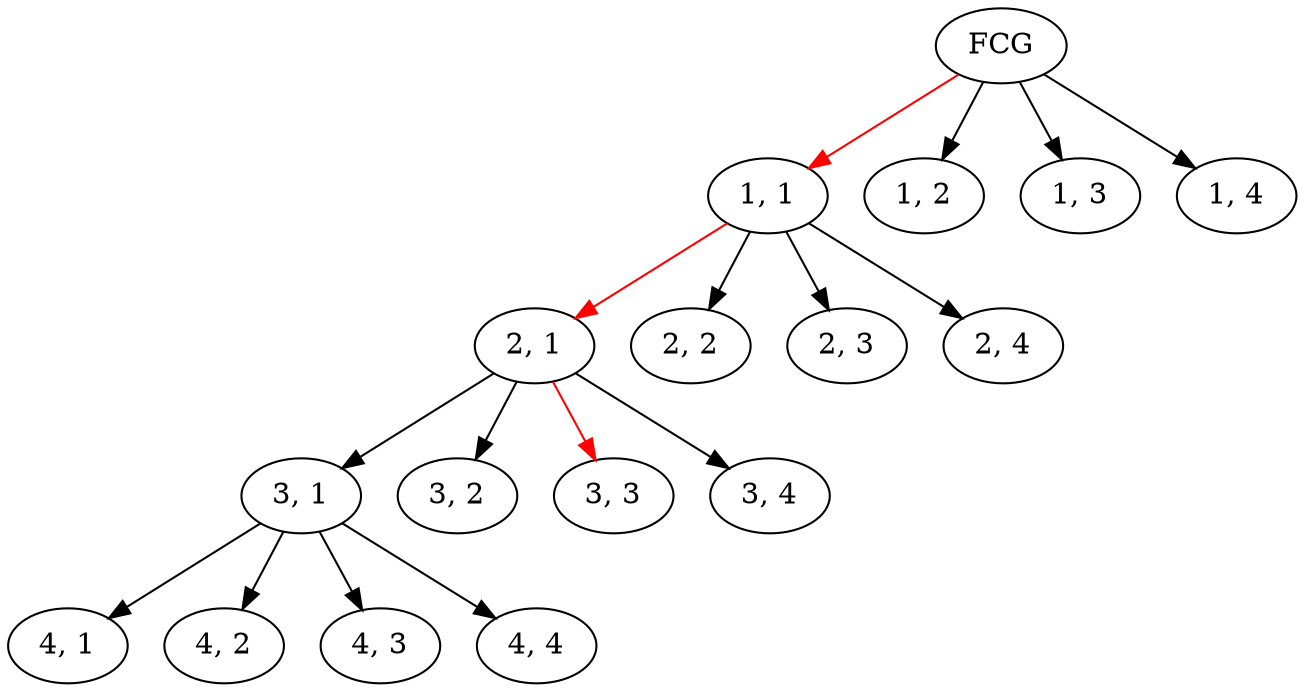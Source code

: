 digraph naive {
	"FCG"
	edge [color=red]
	"FCG" -> "1, 1"
	edge [color=black]
	"FCG" -> "1, 2"
	"FCG" -> "1, 3"
	"FCG" -> "1, 4"

	edge [color=red]
	"1, 1" -> "2, 1"
	edge [color=black]
	"1, 1" -> "2, 2"
	"1, 1" -> "2, 3"
	"1, 1" -> "2, 4"

	"2, 1" -> "3, 1"
	"2, 1" -> "3, 2"
	edge [color=red]
	"2, 1" -> "3, 3"
	edge [color=black]
	"2, 1" -> "3, 4"

	"3, 1" -> "4, 1"
	"3, 1" -> "4, 2"
	"3, 1" -> "4, 3"
	"3, 1" -> "4, 4"
}